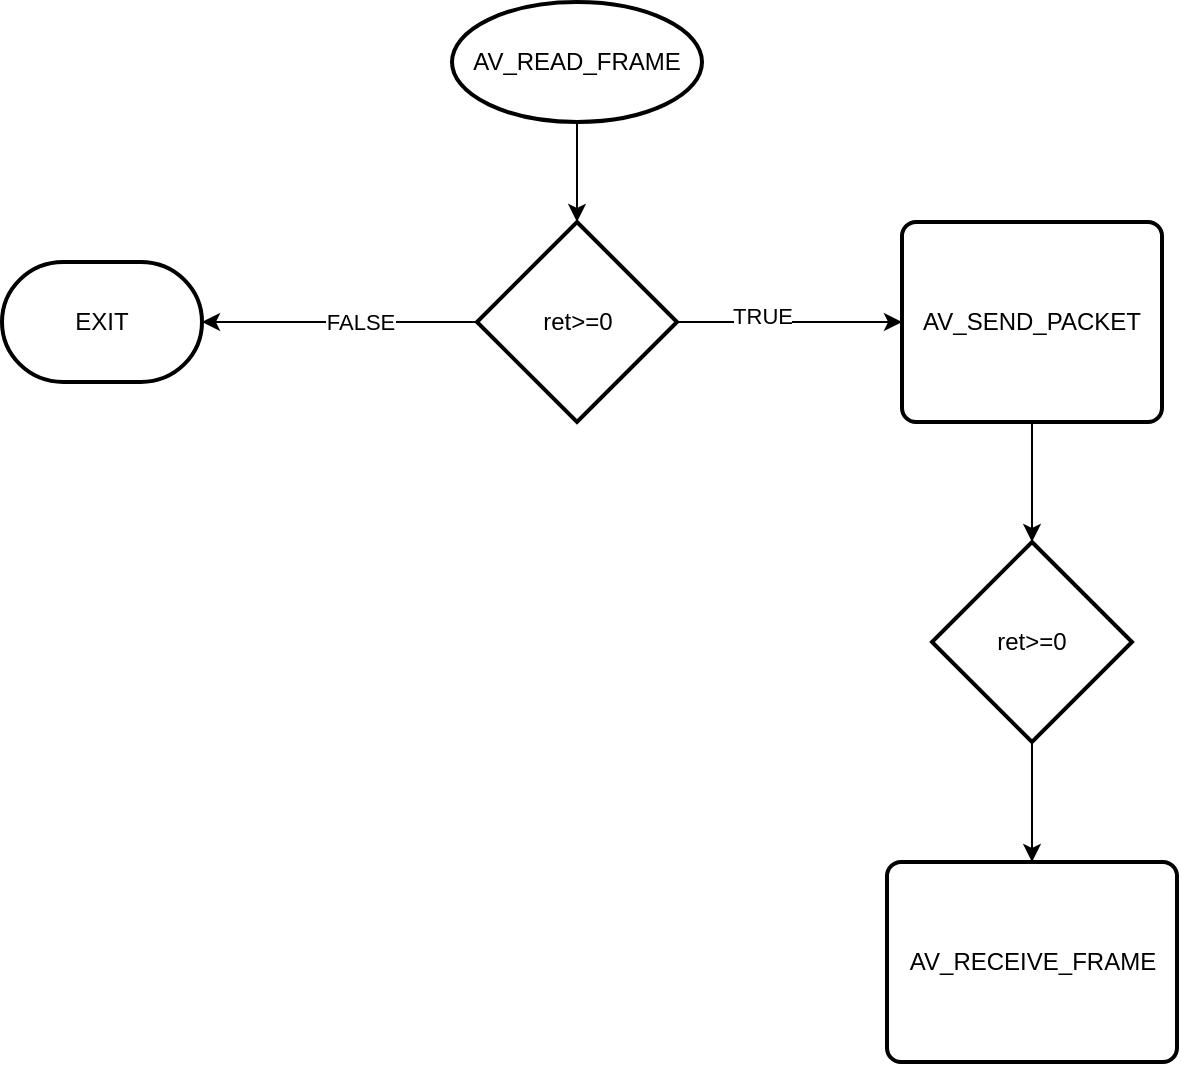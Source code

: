 <mxfile version="14.8.1" type="github"><diagram id="Aq8xUrzZycKsHO9wzd01" name="Page-1"><mxGraphModel dx="1365" dy="882" grid="1" gridSize="10" guides="1" tooltips="1" connect="1" arrows="1" fold="1" page="1" pageScale="1" pageWidth="850" pageHeight="1100" math="0" shadow="0"><root><mxCell id="0"/><mxCell id="1" parent="0"/><mxCell id="hqCVJz0hYn2ixH0Pm7xS-10" style="edgeStyle=orthogonalEdgeStyle;rounded=0;orthogonalLoop=1;jettySize=auto;html=1;entryX=0.5;entryY=0;entryDx=0;entryDy=0;entryPerimeter=0;" edge="1" parent="1" source="hqCVJz0hYn2ixH0Pm7xS-6" target="hqCVJz0hYn2ixH0Pm7xS-9"><mxGeometry relative="1" as="geometry"/></mxCell><mxCell id="hqCVJz0hYn2ixH0Pm7xS-6" value="AV_READ_FRAME" style="strokeWidth=2;html=1;shape=mxgraph.flowchart.start_1;whiteSpace=wrap;" vertex="1" parent="1"><mxGeometry x="325" y="40" width="125" height="60" as="geometry"/></mxCell><mxCell id="hqCVJz0hYn2ixH0Pm7xS-12" style="edgeStyle=orthogonalEdgeStyle;rounded=0;orthogonalLoop=1;jettySize=auto;html=1;entryX=0;entryY=0.5;entryDx=0;entryDy=0;" edge="1" parent="1" source="hqCVJz0hYn2ixH0Pm7xS-9" target="hqCVJz0hYn2ixH0Pm7xS-11"><mxGeometry relative="1" as="geometry"/></mxCell><mxCell id="hqCVJz0hYn2ixH0Pm7xS-13" value="TRUE" style="edgeLabel;html=1;align=center;verticalAlign=middle;resizable=0;points=[];" vertex="1" connectable="0" parent="hqCVJz0hYn2ixH0Pm7xS-12"><mxGeometry x="-0.244" y="3" relative="1" as="geometry"><mxPoint as="offset"/></mxGeometry></mxCell><mxCell id="hqCVJz0hYn2ixH0Pm7xS-15" style="edgeStyle=orthogonalEdgeStyle;rounded=0;orthogonalLoop=1;jettySize=auto;html=1;" edge="1" parent="1" source="hqCVJz0hYn2ixH0Pm7xS-9" target="hqCVJz0hYn2ixH0Pm7xS-14"><mxGeometry relative="1" as="geometry"/></mxCell><mxCell id="hqCVJz0hYn2ixH0Pm7xS-16" value="FALSE" style="edgeLabel;html=1;align=center;verticalAlign=middle;resizable=0;points=[];" vertex="1" connectable="0" parent="hqCVJz0hYn2ixH0Pm7xS-15"><mxGeometry x="-0.135" relative="1" as="geometry"><mxPoint x="1" as="offset"/></mxGeometry></mxCell><mxCell id="hqCVJz0hYn2ixH0Pm7xS-9" value="ret&amp;gt;=0" style="strokeWidth=2;html=1;shape=mxgraph.flowchart.decision;whiteSpace=wrap;" vertex="1" parent="1"><mxGeometry x="337.5" y="150" width="100" height="100" as="geometry"/></mxCell><mxCell id="hqCVJz0hYn2ixH0Pm7xS-18" style="edgeStyle=orthogonalEdgeStyle;rounded=0;orthogonalLoop=1;jettySize=auto;html=1;entryX=0.5;entryY=0;entryDx=0;entryDy=0;entryPerimeter=0;" edge="1" parent="1" source="hqCVJz0hYn2ixH0Pm7xS-11" target="hqCVJz0hYn2ixH0Pm7xS-17"><mxGeometry relative="1" as="geometry"/></mxCell><mxCell id="hqCVJz0hYn2ixH0Pm7xS-11" value="AV_SEND_PACKET" style="rounded=1;whiteSpace=wrap;html=1;absoluteArcSize=1;arcSize=14;strokeWidth=2;" vertex="1" parent="1"><mxGeometry x="550" y="150" width="130" height="100" as="geometry"/></mxCell><mxCell id="hqCVJz0hYn2ixH0Pm7xS-14" value="EXIT" style="strokeWidth=2;html=1;shape=mxgraph.flowchart.terminator;whiteSpace=wrap;" vertex="1" parent="1"><mxGeometry x="100" y="170" width="100" height="60" as="geometry"/></mxCell><mxCell id="hqCVJz0hYn2ixH0Pm7xS-20" style="edgeStyle=orthogonalEdgeStyle;rounded=0;orthogonalLoop=1;jettySize=auto;html=1;entryX=0.5;entryY=0;entryDx=0;entryDy=0;" edge="1" parent="1" source="hqCVJz0hYn2ixH0Pm7xS-17" target="hqCVJz0hYn2ixH0Pm7xS-19"><mxGeometry relative="1" as="geometry"/></mxCell><mxCell id="hqCVJz0hYn2ixH0Pm7xS-17" value="ret&amp;gt;=0" style="strokeWidth=2;html=1;shape=mxgraph.flowchart.decision;whiteSpace=wrap;" vertex="1" parent="1"><mxGeometry x="565" y="310" width="100" height="100" as="geometry"/></mxCell><mxCell id="hqCVJz0hYn2ixH0Pm7xS-19" value="AV_RECEIVE_FRAME" style="rounded=1;whiteSpace=wrap;html=1;absoluteArcSize=1;arcSize=14;strokeWidth=2;" vertex="1" parent="1"><mxGeometry x="542.5" y="470" width="145" height="100" as="geometry"/></mxCell></root></mxGraphModel></diagram></mxfile>